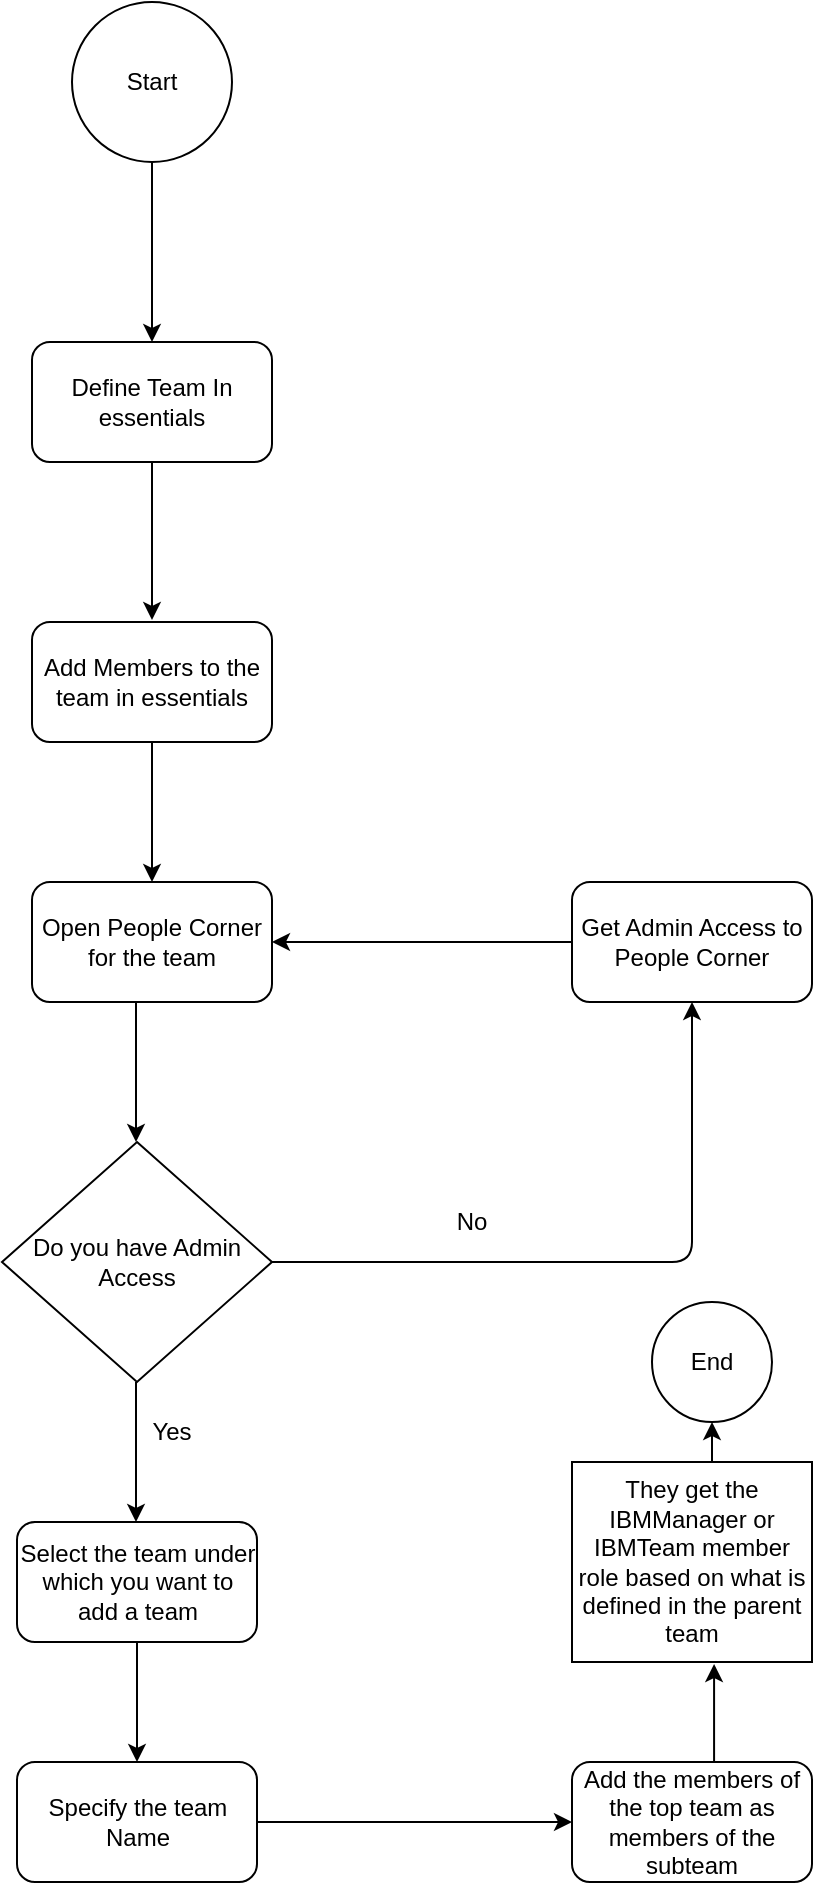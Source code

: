 <mxfile version="14.1.1" type="github">
  <diagram id="iC_NfAitNRgo2J09mCaq" name="Page-1">
    <mxGraphModel dx="946" dy="623" grid="1" gridSize="10" guides="1" tooltips="1" connect="1" arrows="1" fold="1" page="1" pageScale="1" pageWidth="850" pageHeight="1100" math="0" shadow="0">
      <root>
        <mxCell id="0" />
        <mxCell id="1" parent="0" />
        <mxCell id="10z1liR8voffSjqADAh4-1" value="Define Team In essentials" style="rounded=1;whiteSpace=wrap;html=1;" vertex="1" parent="1">
          <mxGeometry x="360" y="300" width="120" height="60" as="geometry" />
        </mxCell>
        <mxCell id="10z1liR8voffSjqADAh4-2" value="Add Members to the team in essentials" style="rounded=1;whiteSpace=wrap;html=1;" vertex="1" parent="1">
          <mxGeometry x="360" y="440" width="120" height="60" as="geometry" />
        </mxCell>
        <mxCell id="10z1liR8voffSjqADAh4-4" value="Open People Corner for the team" style="rounded=1;whiteSpace=wrap;html=1;" vertex="1" parent="1">
          <mxGeometry x="360" y="570" width="120" height="60" as="geometry" />
        </mxCell>
        <mxCell id="10z1liR8voffSjqADAh4-5" value="Do you have Admin Access" style="rhombus;whiteSpace=wrap;html=1;" vertex="1" parent="1">
          <mxGeometry x="345" y="700" width="135" height="120" as="geometry" />
        </mxCell>
        <mxCell id="10z1liR8voffSjqADAh4-6" value="Select the team under which you want to add a team" style="rounded=1;whiteSpace=wrap;html=1;" vertex="1" parent="1">
          <mxGeometry x="352.5" y="890" width="120" height="60" as="geometry" />
        </mxCell>
        <mxCell id="10z1liR8voffSjqADAh4-7" value="Specify the team Name" style="rounded=1;whiteSpace=wrap;html=1;" vertex="1" parent="1">
          <mxGeometry x="352.5" y="1010" width="120" height="60" as="geometry" />
        </mxCell>
        <mxCell id="10z1liR8voffSjqADAh4-8" value="Add the members of the top team as members of the subteam" style="rounded=1;whiteSpace=wrap;html=1;" vertex="1" parent="1">
          <mxGeometry x="630" y="1010" width="120" height="60" as="geometry" />
        </mxCell>
        <mxCell id="10z1liR8voffSjqADAh4-9" value="They get the IBMManager or IBMTeam member role based on what is defined in the parent team " style="rounded=0;whiteSpace=wrap;html=1;" vertex="1" parent="1">
          <mxGeometry x="630" y="860" width="120" height="100" as="geometry" />
        </mxCell>
        <mxCell id="10z1liR8voffSjqADAh4-11" value="" style="endArrow=classic;html=1;exitX=0.5;exitY=1;exitDx=0;exitDy=0;" edge="1" parent="1" source="10z1liR8voffSjqADAh4-1">
          <mxGeometry width="50" height="50" relative="1" as="geometry">
            <mxPoint x="370" y="450" as="sourcePoint" />
            <mxPoint x="420" y="439" as="targetPoint" />
          </mxGeometry>
        </mxCell>
        <mxCell id="10z1liR8voffSjqADAh4-12" value="" style="endArrow=classic;html=1;exitX=0.5;exitY=1;exitDx=0;exitDy=0;entryX=0.5;entryY=0;entryDx=0;entryDy=0;" edge="1" parent="1" source="10z1liR8voffSjqADAh4-2" target="10z1liR8voffSjqADAh4-4">
          <mxGeometry width="50" height="50" relative="1" as="geometry">
            <mxPoint x="430" y="370" as="sourcePoint" />
            <mxPoint x="430" y="449" as="targetPoint" />
          </mxGeometry>
        </mxCell>
        <mxCell id="10z1liR8voffSjqADAh4-13" value="" style="endArrow=classic;html=1;exitX=0.5;exitY=1;exitDx=0;exitDy=0;entryX=0.5;entryY=0;entryDx=0;entryDy=0;" edge="1" parent="1">
          <mxGeometry width="50" height="50" relative="1" as="geometry">
            <mxPoint x="412" y="630" as="sourcePoint" />
            <mxPoint x="412" y="700" as="targetPoint" />
          </mxGeometry>
        </mxCell>
        <mxCell id="10z1liR8voffSjqADAh4-14" value="" style="endArrow=classic;html=1;exitX=0.5;exitY=1;exitDx=0;exitDy=0;entryX=0.5;entryY=0;entryDx=0;entryDy=0;" edge="1" parent="1">
          <mxGeometry width="50" height="50" relative="1" as="geometry">
            <mxPoint x="412" y="820" as="sourcePoint" />
            <mxPoint x="412" y="890" as="targetPoint" />
          </mxGeometry>
        </mxCell>
        <mxCell id="10z1liR8voffSjqADAh4-17" style="edgeStyle=orthogonalEdgeStyle;rounded=0;orthogonalLoop=1;jettySize=auto;html=1;exitX=0.5;exitY=1;exitDx=0;exitDy=0;" edge="1" parent="1" source="10z1liR8voffSjqADAh4-6" target="10z1liR8voffSjqADAh4-7">
          <mxGeometry relative="1" as="geometry" />
        </mxCell>
        <mxCell id="10z1liR8voffSjqADAh4-15" value="Yes" style="text;html=1;strokeColor=none;fillColor=none;align=center;verticalAlign=middle;whiteSpace=wrap;rounded=0;" vertex="1" parent="1">
          <mxGeometry x="410" y="840" width="40" height="10" as="geometry" />
        </mxCell>
        <mxCell id="10z1liR8voffSjqADAh4-16" value="" style="endArrow=classic;html=1;exitX=1;exitY=0.5;exitDx=0;exitDy=0;" edge="1" parent="1" source="10z1liR8voffSjqADAh4-7" target="10z1liR8voffSjqADAh4-8">
          <mxGeometry width="50" height="50" relative="1" as="geometry">
            <mxPoint x="422" y="830" as="sourcePoint" />
            <mxPoint x="422" y="900" as="targetPoint" />
          </mxGeometry>
        </mxCell>
        <mxCell id="10z1liR8voffSjqADAh4-18" value="" style="endArrow=classic;html=1;exitX=0.592;exitY=0;exitDx=0;exitDy=0;entryX=0.592;entryY=1.01;entryDx=0;entryDy=0;entryPerimeter=0;exitPerimeter=0;" edge="1" parent="1" source="10z1liR8voffSjqADAh4-8" target="10z1liR8voffSjqADAh4-9">
          <mxGeometry width="50" height="50" relative="1" as="geometry">
            <mxPoint x="482.5" y="1050" as="sourcePoint" />
            <mxPoint x="640" y="1050" as="targetPoint" />
          </mxGeometry>
        </mxCell>
        <mxCell id="10z1liR8voffSjqADAh4-19" value="No" style="text;html=1;strokeColor=none;fillColor=none;align=center;verticalAlign=middle;whiteSpace=wrap;rounded=0;" vertex="1" parent="1">
          <mxGeometry x="560" y="730" width="40" height="20" as="geometry" />
        </mxCell>
        <mxCell id="10z1liR8voffSjqADAh4-20" value="" style="endArrow=classic;html=1;exitX=1;exitY=0.5;exitDx=0;exitDy=0;" edge="1" parent="1" source="10z1liR8voffSjqADAh4-5" target="10z1liR8voffSjqADAh4-24">
          <mxGeometry width="50" height="50" relative="1" as="geometry">
            <mxPoint x="422" y="830" as="sourcePoint" />
            <mxPoint x="690" y="570" as="targetPoint" />
            <Array as="points">
              <mxPoint x="690" y="760" />
            </Array>
          </mxGeometry>
        </mxCell>
        <mxCell id="10z1liR8voffSjqADAh4-24" value="Get Admin Access to People Corner" style="rounded=1;whiteSpace=wrap;html=1;" vertex="1" parent="1">
          <mxGeometry x="630" y="570" width="120" height="60" as="geometry" />
        </mxCell>
        <mxCell id="10z1liR8voffSjqADAh4-25" value="" style="endArrow=classic;html=1;exitX=0;exitY=0.5;exitDx=0;exitDy=0;entryX=1;entryY=0.5;entryDx=0;entryDy=0;" edge="1" parent="1" source="10z1liR8voffSjqADAh4-24" target="10z1liR8voffSjqADAh4-4">
          <mxGeometry width="50" height="50" relative="1" as="geometry">
            <mxPoint x="422" y="640" as="sourcePoint" />
            <mxPoint x="422" y="710" as="targetPoint" />
          </mxGeometry>
        </mxCell>
        <mxCell id="10z1liR8voffSjqADAh4-26" value="End" style="ellipse;whiteSpace=wrap;html=1;aspect=fixed;" vertex="1" parent="1">
          <mxGeometry x="670" y="780" width="60" height="60" as="geometry" />
        </mxCell>
        <mxCell id="10z1liR8voffSjqADAh4-27" value="" style="endArrow=classic;html=1;entryX=0.5;entryY=1;entryDx=0;entryDy=0;" edge="1" parent="1" target="10z1liR8voffSjqADAh4-26">
          <mxGeometry width="50" height="50" relative="1" as="geometry">
            <mxPoint x="700" y="860" as="sourcePoint" />
            <mxPoint x="370" y="870" as="targetPoint" />
          </mxGeometry>
        </mxCell>
        <mxCell id="10z1liR8voffSjqADAh4-29" value="Start" style="ellipse;whiteSpace=wrap;html=1;aspect=fixed;" vertex="1" parent="1">
          <mxGeometry x="380" y="130" width="80" height="80" as="geometry" />
        </mxCell>
        <mxCell id="10z1liR8voffSjqADAh4-30" value="" style="endArrow=classic;html=1;entryX=0.5;entryY=0;entryDx=0;entryDy=0;exitX=0.5;exitY=1;exitDx=0;exitDy=0;" edge="1" parent="1" source="10z1liR8voffSjqADAh4-29" target="10z1liR8voffSjqADAh4-1">
          <mxGeometry width="50" height="50" relative="1" as="geometry">
            <mxPoint x="320" y="260" as="sourcePoint" />
            <mxPoint x="370" y="210" as="targetPoint" />
          </mxGeometry>
        </mxCell>
      </root>
    </mxGraphModel>
  </diagram>
</mxfile>
